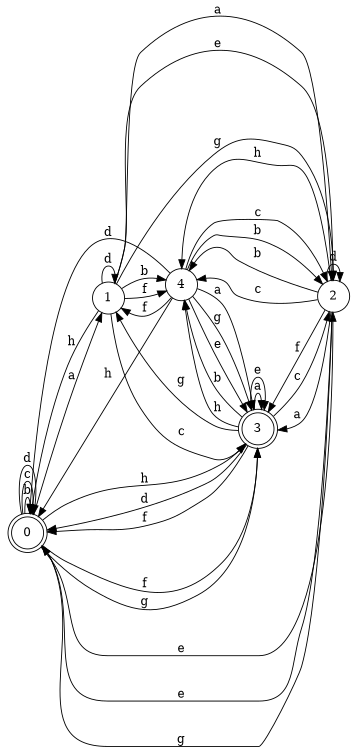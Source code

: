 digraph n4_8 {
__start0 [label="" shape="none"];

rankdir=LR;
size="8,5";

s0 [style="rounded,filled", color="black", fillcolor="white" shape="doublecircle", label="0"];
s1 [style="filled", color="black", fillcolor="white" shape="circle", label="1"];
s2 [style="filled", color="black", fillcolor="white" shape="circle", label="2"];
s3 [style="rounded,filled", color="black", fillcolor="white" shape="doublecircle", label="3"];
s4 [style="filled", color="black", fillcolor="white" shape="circle", label="4"];
s0 -> s1 [label="a"];
s0 -> s0 [label="b"];
s0 -> s0 [label="c"];
s0 -> s0 [label="d"];
s0 -> s2 [label="e"];
s0 -> s3 [label="f"];
s0 -> s3 [label="g"];
s0 -> s3 [label="h"];
s1 -> s2 [label="a"];
s1 -> s4 [label="b"];
s1 -> s3 [label="c"];
s1 -> s1 [label="d"];
s1 -> s2 [label="e"];
s1 -> s4 [label="f"];
s1 -> s2 [label="g"];
s1 -> s0 [label="h"];
s2 -> s3 [label="a"];
s2 -> s4 [label="b"];
s2 -> s4 [label="c"];
s2 -> s2 [label="d"];
s2 -> s0 [label="e"];
s2 -> s3 [label="f"];
s2 -> s0 [label="g"];
s2 -> s4 [label="h"];
s3 -> s3 [label="a"];
s3 -> s4 [label="b"];
s3 -> s2 [label="c"];
s3 -> s0 [label="d"];
s3 -> s3 [label="e"];
s3 -> s0 [label="f"];
s3 -> s1 [label="g"];
s3 -> s4 [label="h"];
s4 -> s3 [label="a"];
s4 -> s2 [label="b"];
s4 -> s2 [label="c"];
s4 -> s0 [label="d"];
s4 -> s3 [label="e"];
s4 -> s1 [label="f"];
s4 -> s3 [label="g"];
s4 -> s0 [label="h"];

}